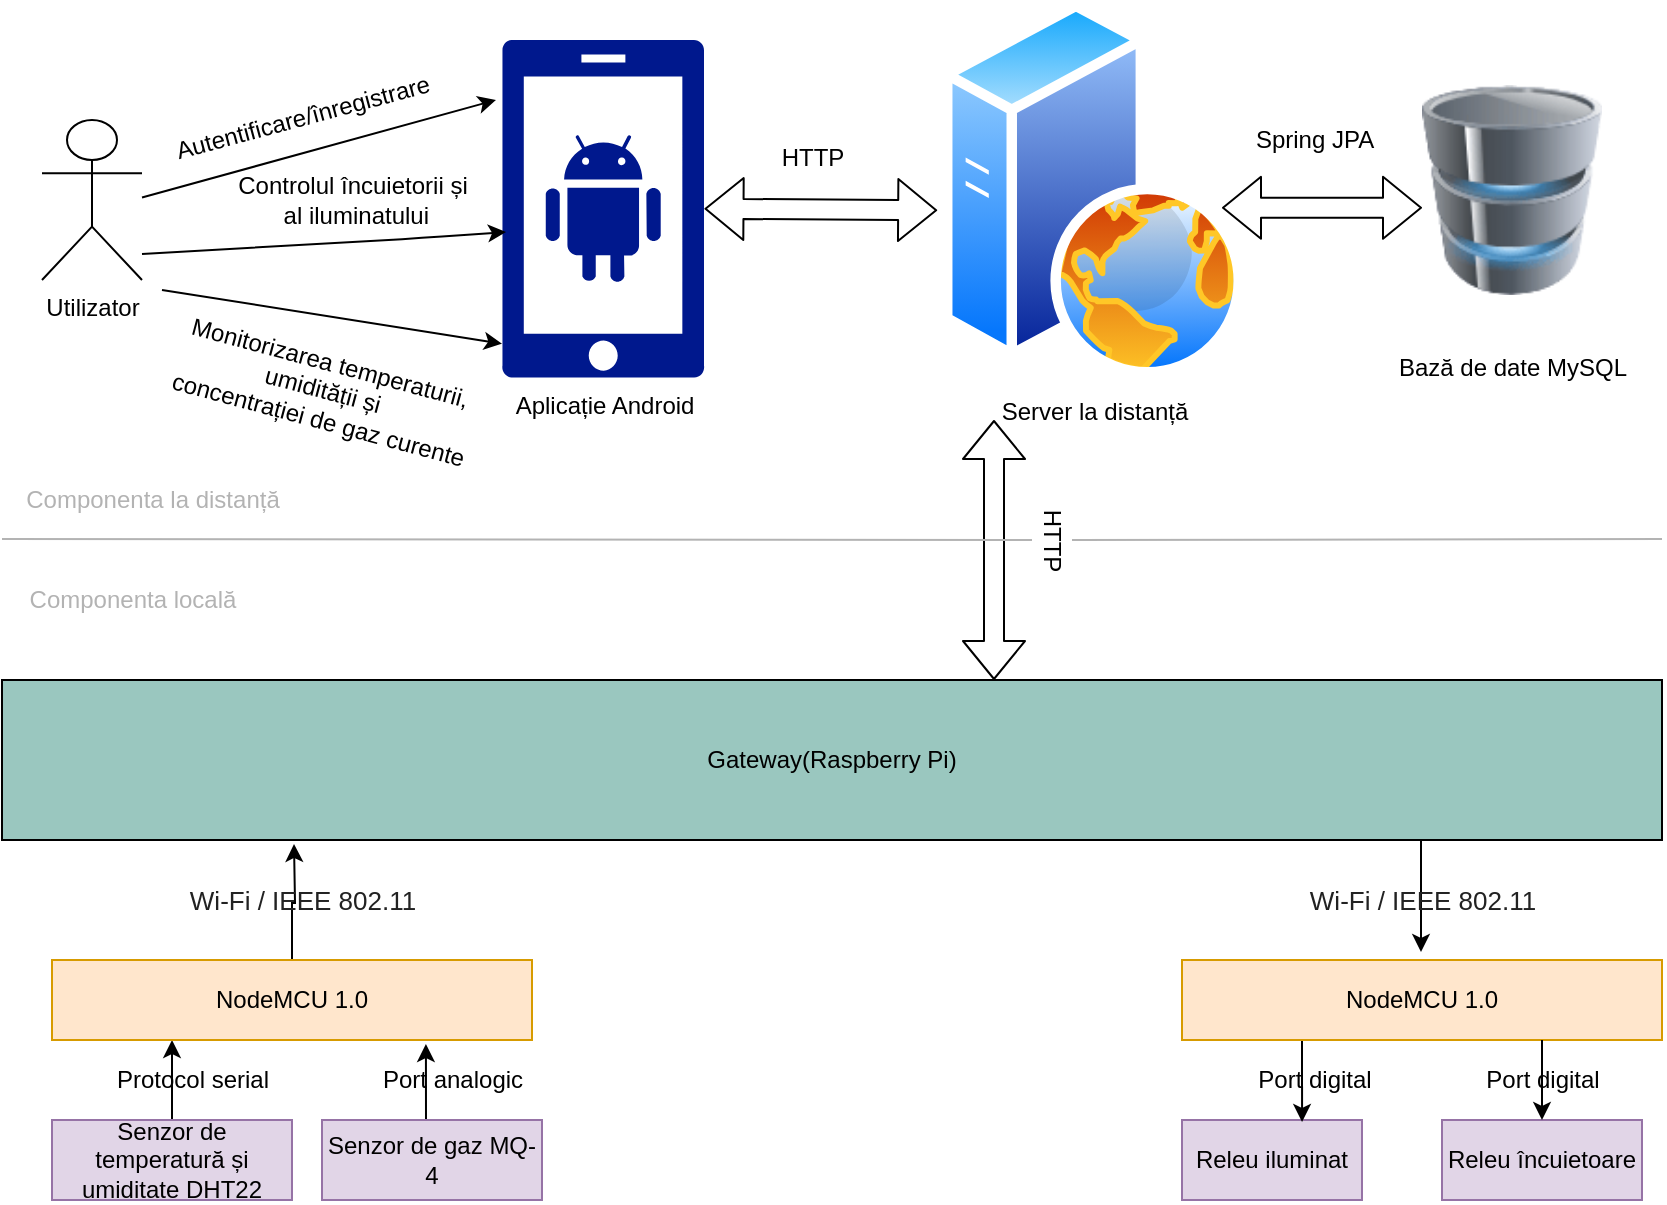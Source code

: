 <mxfile version="14.7.7" type="device"><diagram id="i8JaujIcvNKBIi1TRBUu" name="Page-1"><mxGraphModel dx="1422" dy="705" grid="1" gridSize="10" guides="1" tooltips="1" connect="1" arrows="1" fold="1" page="1" pageScale="1" pageWidth="850" pageHeight="1100" math="0" shadow="0"><root><mxCell id="0"/><mxCell id="1" parent="0"/><mxCell id="ZCd9299wjWdkMFjU9AdJ-8" style="edgeStyle=orthogonalEdgeStyle;rounded=0;orthogonalLoop=1;jettySize=auto;html=1;exitX=0.5;exitY=0;exitDx=0;exitDy=0;entryX=0.25;entryY=1;entryDx=0;entryDy=0;" parent="1" source="7_zEKp_wHWM9vS8ws-n_-1" target="ZCd9299wjWdkMFjU9AdJ-1" edge="1"><mxGeometry relative="1" as="geometry"/></mxCell><mxCell id="7_zEKp_wHWM9vS8ws-n_-1" value="Senzor de temperatură și umiditate DHT22" style="rounded=0;whiteSpace=wrap;html=1;fillColor=#e1d5e7;strokeColor=#9673a6;" parent="1" vertex="1"><mxGeometry x="35" y="610" width="120" height="40" as="geometry"/></mxCell><mxCell id="7_zEKp_wHWM9vS8ws-n_-3" value="Releu iluminat" style="rounded=0;whiteSpace=wrap;html=1;fillColor=#e1d5e7;strokeColor=#9673a6;" parent="1" vertex="1"><mxGeometry x="600" y="610" width="90" height="40" as="geometry"/></mxCell><mxCell id="7_zEKp_wHWM9vS8ws-n_-4" value="Releu încuietoare" style="rounded=0;whiteSpace=wrap;html=1;fillColor=#e1d5e7;strokeColor=#9673a6;" parent="1" vertex="1"><mxGeometry x="730" y="610" width="100" height="40" as="geometry"/></mxCell><mxCell id="7_zEKp_wHWM9vS8ws-n_-8" value="Gateway(Raspberry Pi)" style="rounded=0;whiteSpace=wrap;html=1;labelBackgroundColor=#9AC7BF;fillColor=#9AC7BF;" parent="1" vertex="1"><mxGeometry x="10" y="390" width="830" height="80" as="geometry"/></mxCell><mxCell id="7_zEKp_wHWM9vS8ws-n_-27" value="Aplicație Android" style="aspect=fixed;pointerEvents=1;shadow=0;dashed=0;html=1;strokeColor=none;labelPosition=center;verticalLabelPosition=bottom;verticalAlign=top;align=center;fillColor=#00188D;shape=mxgraph.mscae.enterprise.android_phone" parent="1" vertex="1"><mxGeometry x="260" y="70" width="101.25" height="168.75" as="geometry"/></mxCell><mxCell id="ZCd9299wjWdkMFjU9AdJ-9" style="edgeStyle=orthogonalEdgeStyle;rounded=0;orthogonalLoop=1;jettySize=auto;html=1;exitX=0.5;exitY=0;exitDx=0;exitDy=0;entryX=0.779;entryY=1.05;entryDx=0;entryDy=0;entryPerimeter=0;" parent="1" source="7_zEKp_wHWM9vS8ws-n_-37" target="ZCd9299wjWdkMFjU9AdJ-1" edge="1"><mxGeometry relative="1" as="geometry"/></mxCell><mxCell id="7_zEKp_wHWM9vS8ws-n_-37" value="Senzor de gaz MQ-4" style="rounded=0;whiteSpace=wrap;html=1;fillColor=#e1d5e7;strokeColor=#9673a6;" parent="1" vertex="1"><mxGeometry x="170" y="610" width="110" height="40" as="geometry"/></mxCell><mxCell id="5lOGPtC3XzKyWvIu2pNC-1" style="edgeStyle=orthogonalEdgeStyle;rounded=0;orthogonalLoop=1;jettySize=auto;html=1;exitX=0.5;exitY=0;exitDx=0;exitDy=0;" parent="1" source="ZCd9299wjWdkMFjU9AdJ-1" edge="1"><mxGeometry relative="1" as="geometry"><mxPoint x="156" y="472" as="targetPoint"/></mxGeometry></mxCell><mxCell id="ZCd9299wjWdkMFjU9AdJ-1" value="NodeMCU 1.0&lt;br&gt;" style="rounded=0;whiteSpace=wrap;html=1;fillColor=#ffe6cc;strokeColor=#d79b00;" parent="1" vertex="1"><mxGeometry x="35" y="530" width="240" height="40" as="geometry"/></mxCell><mxCell id="ZCd9299wjWdkMFjU9AdJ-11" style="edgeStyle=orthogonalEdgeStyle;rounded=0;orthogonalLoop=1;jettySize=auto;html=1;exitX=0.25;exitY=1;exitDx=0;exitDy=0;entryX=0.667;entryY=0.025;entryDx=0;entryDy=0;entryPerimeter=0;" parent="1" source="ZCd9299wjWdkMFjU9AdJ-2" target="7_zEKp_wHWM9vS8ws-n_-3" edge="1"><mxGeometry relative="1" as="geometry"/></mxCell><mxCell id="ZCd9299wjWdkMFjU9AdJ-2" value="NodeMCU 1.0&lt;br&gt;" style="rounded=0;whiteSpace=wrap;html=1;fillColor=#ffe6cc;strokeColor=#d79b00;" parent="1" vertex="1"><mxGeometry x="600" y="530" width="240" height="40" as="geometry"/></mxCell><mxCell id="ZCd9299wjWdkMFjU9AdJ-3" value="Utilizator" style="shape=umlActor;verticalLabelPosition=bottom;verticalAlign=top;html=1;outlineConnect=0;labelBackgroundColor=none;fillColor=none;" parent="1" vertex="1"><mxGeometry x="30" y="110" width="50" height="80" as="geometry"/></mxCell><mxCell id="ZCd9299wjWdkMFjU9AdJ-4" value="Server la distanță" style="aspect=fixed;perimeter=ellipsePerimeter;html=1;align=center;shadow=0;dashed=0;spacingTop=3;image;image=img/lib/active_directory/web_server.svg;labelBackgroundColor=none;" parent="1" vertex="1"><mxGeometry x="480" y="50" width="151" height="188.75" as="geometry"/></mxCell><mxCell id="ZCd9299wjWdkMFjU9AdJ-6" value="Bază de date MySQL" style="image;html=1;image=img/lib/clip_art/computers/Database_128x128.png;labelBackgroundColor=none;" parent="1" vertex="1"><mxGeometry x="720" y="70" width="90" height="150" as="geometry"/></mxCell><mxCell id="ZCd9299wjWdkMFjU9AdJ-10" value="" style="endArrow=classic;html=1;" parent="1" edge="1"><mxGeometry width="50" height="50" relative="1" as="geometry"><mxPoint x="719.5" y="470" as="sourcePoint"/><mxPoint x="719.5" y="526" as="targetPoint"/><Array as="points"><mxPoint x="719.5" y="489"/></Array></mxGeometry></mxCell><mxCell id="ZCd9299wjWdkMFjU9AdJ-15" value="" style="shape=flexArrow;endArrow=classic;startArrow=classic;html=1;" parent="1" edge="1"><mxGeometry width="100" height="100" relative="1" as="geometry"><mxPoint x="506" y="390" as="sourcePoint"/><mxPoint x="506" y="260" as="targetPoint"/></mxGeometry></mxCell><mxCell id="ZCd9299wjWdkMFjU9AdJ-17" value="" style="shape=flexArrow;endArrow=classic;startArrow=classic;html=1;" parent="1" edge="1"><mxGeometry width="100" height="100" relative="1" as="geometry"><mxPoint x="620" y="153.88" as="sourcePoint"/><mxPoint x="720" y="153.88" as="targetPoint"/></mxGeometry></mxCell><mxCell id="ZCd9299wjWdkMFjU9AdJ-18" value="" style="shape=flexArrow;endArrow=classic;startArrow=classic;html=1;entryX=-0.016;entryY=0.557;entryDx=0;entryDy=0;entryPerimeter=0;exitX=1;exitY=0.5;exitDx=0;exitDy=0;exitPerimeter=0;" parent="1" source="7_zEKp_wHWM9vS8ws-n_-27" target="ZCd9299wjWdkMFjU9AdJ-4" edge="1"><mxGeometry width="100" height="100" relative="1" as="geometry"><mxPoint x="290" y="180" as="sourcePoint"/><mxPoint x="440" y="180" as="targetPoint"/></mxGeometry></mxCell><mxCell id="ZCd9299wjWdkMFjU9AdJ-19" value="" style="endArrow=classic;html=1;entryX=0.02;entryY=0.569;entryDx=0;entryDy=0;entryPerimeter=0;" parent="1" target="7_zEKp_wHWM9vS8ws-n_-27" edge="1"><mxGeometry width="50" height="50" relative="1" as="geometry"><mxPoint x="80" y="177" as="sourcePoint"/><mxPoint x="250" y="165" as="targetPoint"/><Array as="points"><mxPoint x="220" y="169"/></Array></mxGeometry></mxCell><mxCell id="ZCd9299wjWdkMFjU9AdJ-22" value="" style="endArrow=classic;html=1;entryX=0;entryY=0.9;entryDx=0;entryDy=0;entryPerimeter=0;" parent="1" target="7_zEKp_wHWM9vS8ws-n_-27" edge="1"><mxGeometry width="50" height="50" relative="1" as="geometry"><mxPoint x="90" y="195" as="sourcePoint"/><mxPoint x="140" y="145" as="targetPoint"/></mxGeometry></mxCell><mxCell id="ZCd9299wjWdkMFjU9AdJ-26" value="Autentificare/înregistrare" style="text;html=1;align=center;verticalAlign=middle;resizable=0;points=[];autosize=1;strokeColor=none;rotation=-15;" parent="1" vertex="1"><mxGeometry x="85" y="98.75" width="150" height="20" as="geometry"/></mxCell><mxCell id="ZCd9299wjWdkMFjU9AdJ-27" value="Controlul încuietorii și&lt;br&gt;&amp;nbsp;al iluminatului" style="text;html=1;align=center;verticalAlign=middle;resizable=0;points=[];autosize=1;strokeColor=none;" parent="1" vertex="1"><mxGeometry x="120" y="135" width="130" height="30" as="geometry"/></mxCell><mxCell id="ZCd9299wjWdkMFjU9AdJ-28" value="" style="endArrow=classic;html=1;" parent="1" edge="1"><mxGeometry width="50" height="50" relative="1" as="geometry"><mxPoint x="80" y="148.75" as="sourcePoint"/><mxPoint x="257" y="100" as="targetPoint"/></mxGeometry></mxCell><mxCell id="ZCd9299wjWdkMFjU9AdJ-29" value="Monitorizarea temperaturii, &lt;br&gt;umidității și&lt;br&gt;&amp;nbsp;concentrației de gaz curente" style="text;html=1;align=center;verticalAlign=middle;resizable=0;points=[];autosize=1;strokeColor=none;rotation=15;" parent="1" vertex="1"><mxGeometry x="85" y="220" width="170" height="50" as="geometry"/></mxCell><mxCell id="ZCd9299wjWdkMFjU9AdJ-30" value="" style="endArrow=none;html=1;fontColor=#B3B3B3;strokeColor=#B3B3B3;startArrow=none;" parent="1" source="OGNU-Aj_qsskhIGJQM-R-4" edge="1"><mxGeometry width="50" height="50" relative="1" as="geometry"><mxPoint x="10" y="319.5" as="sourcePoint"/><mxPoint x="840" y="319.5" as="targetPoint"/></mxGeometry></mxCell><mxCell id="ZCd9299wjWdkMFjU9AdJ-31" value="Componenta la distanță" style="text;html=1;align=center;verticalAlign=middle;resizable=0;points=[];autosize=1;strokeColor=none;fontColor=#B3B3B3;" parent="1" vertex="1"><mxGeometry x="15" y="290" width="140" height="20" as="geometry"/></mxCell><mxCell id="ZCd9299wjWdkMFjU9AdJ-32" value="Componenta locală" style="text;html=1;align=center;verticalAlign=middle;resizable=0;points=[];autosize=1;strokeColor=none;fontColor=#B3B3B3;" parent="1" vertex="1"><mxGeometry x="15" y="340" width="120" height="20" as="geometry"/></mxCell><mxCell id="8VnwImtwogMgTT4DIvj0-2" value="" style="endArrow=classic;html=1;entryX=0.5;entryY=0;entryDx=0;entryDy=0;" parent="1" target="7_zEKp_wHWM9vS8ws-n_-4" edge="1"><mxGeometry width="50" height="50" relative="1" as="geometry"><mxPoint x="780" y="570" as="sourcePoint"/><mxPoint x="830" y="520" as="targetPoint"/></mxGeometry></mxCell><mxCell id="4v6ZiVZdzTELnWP3vrUA-1" value="&lt;span style=&quot;color: rgb(34, 34, 34); font-family: arial, helvetica, sans-serif; font-size: small;&quot;&gt;Wi-Fi / IEEE 802.11&lt;/span&gt;" style="text;html=1;align=center;verticalAlign=middle;resizable=0;points=[];autosize=1;strokeColor=none;labelBackgroundColor=none;" parent="1" vertex="1"><mxGeometry x="95" y="490" width="130" height="20" as="geometry"/></mxCell><mxCell id="4v6ZiVZdzTELnWP3vrUA-2" value="&lt;span style=&quot;color: rgb(34, 34, 34); font-family: arial, helvetica, sans-serif; font-size: small;&quot;&gt;Wi-Fi / IEEE 802.11&lt;/span&gt;" style="text;html=1;align=center;verticalAlign=middle;resizable=0;points=[];autosize=1;strokeColor=none;opacity=0;labelBackgroundColor=none;" parent="1" vertex="1"><mxGeometry x="655" y="490" width="130" height="20" as="geometry"/></mxCell><mxCell id="4v6ZiVZdzTELnWP3vrUA-3" value="Protocol serial" style="text;html=1;align=center;verticalAlign=middle;resizable=0;points=[];autosize=1;strokeColor=none;labelBackgroundColor=none;" parent="1" vertex="1"><mxGeometry x="60" y="580" width="90" height="20" as="geometry"/></mxCell><mxCell id="OGNU-Aj_qsskhIGJQM-R-1" value="Port analogic" style="text;html=1;align=center;verticalAlign=middle;resizable=0;points=[];autosize=1;strokeColor=none;" parent="1" vertex="1"><mxGeometry x="190" y="580" width="90" height="20" as="geometry"/></mxCell><mxCell id="OGNU-Aj_qsskhIGJQM-R-2" value="Port digital&lt;br&gt;" style="text;html=1;align=center;verticalAlign=middle;resizable=0;points=[];autosize=1;strokeColor=none;" parent="1" vertex="1"><mxGeometry x="631" y="580" width="70" height="20" as="geometry"/></mxCell><mxCell id="OGNU-Aj_qsskhIGJQM-R-3" value="Port digital" style="text;html=1;align=center;verticalAlign=middle;resizable=0;points=[];autosize=1;strokeColor=none;" parent="1" vertex="1"><mxGeometry x="745" y="580" width="70" height="20" as="geometry"/></mxCell><mxCell id="OGNU-Aj_qsskhIGJQM-R-5" value="Spring JPA&lt;br&gt;" style="text;html=1;align=center;verticalAlign=middle;resizable=0;points=[];autosize=1;strokeColor=none;" parent="1" vertex="1"><mxGeometry x="631" y="110" width="70" height="20" as="geometry"/></mxCell><mxCell id="OGNU-Aj_qsskhIGJQM-R-6" value="HTTP" style="text;html=1;align=center;verticalAlign=middle;resizable=0;points=[];autosize=1;strokeColor=none;" parent="1" vertex="1"><mxGeometry x="390" y="118.75" width="50" height="20" as="geometry"/></mxCell><mxCell id="OGNU-Aj_qsskhIGJQM-R-4" value="HTTP" style="text;html=1;align=center;verticalAlign=middle;resizable=0;points=[];autosize=1;strokeColor=none;rotation=90;" parent="1" vertex="1"><mxGeometry x="510" y="310" width="50" height="20" as="geometry"/></mxCell><mxCell id="OGNU-Aj_qsskhIGJQM-R-7" value="" style="endArrow=none;html=1;fontColor=#B3B3B3;strokeColor=#B3B3B3;" parent="1" target="OGNU-Aj_qsskhIGJQM-R-4" edge="1"><mxGeometry width="50" height="50" relative="1" as="geometry"><mxPoint x="10" y="319.5" as="sourcePoint"/><mxPoint x="840" y="319.5" as="targetPoint"/></mxGeometry></mxCell></root></mxGraphModel></diagram></mxfile>
